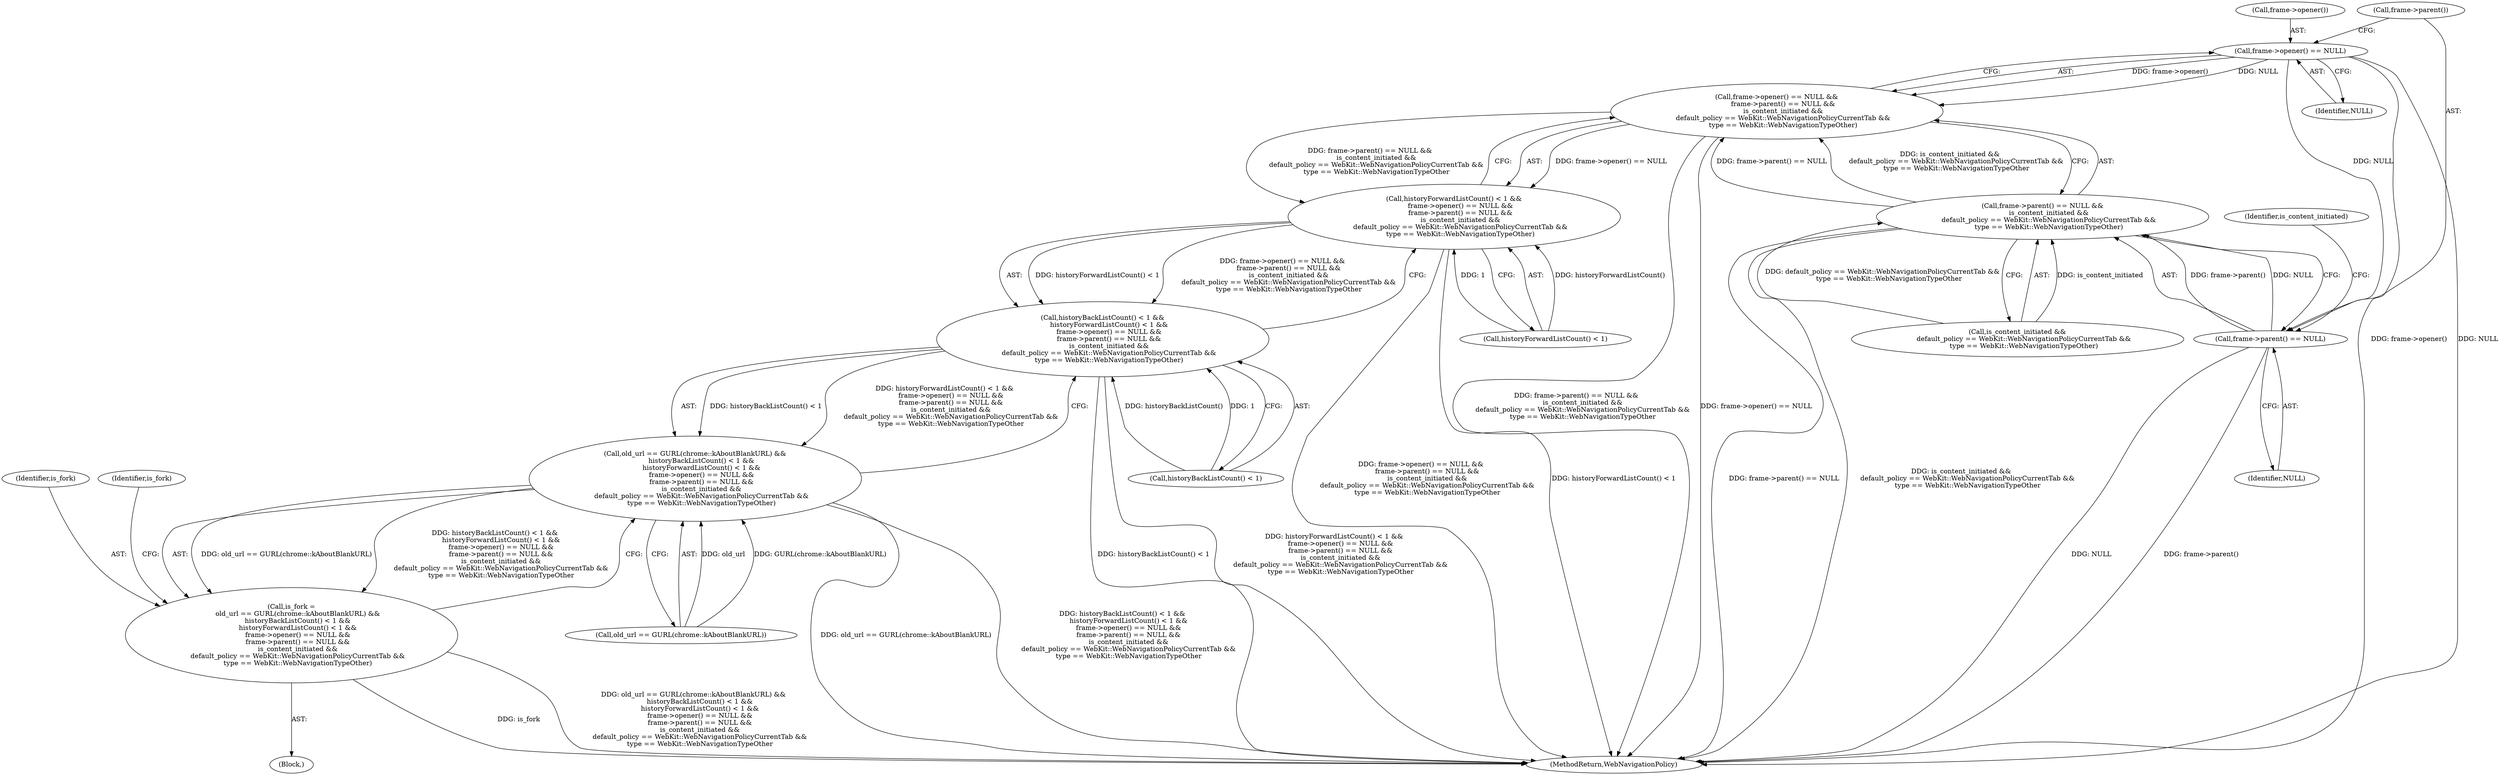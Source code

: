 digraph "0_Chrome_744c2a2d90c3c9a33c818e1ea4b7ccb5010663a0_12@API" {
"1000306" [label="(Call,frame->opener() == NULL)"];
"1000305" [label="(Call,frame->opener() == NULL &&\n      frame->parent() == NULL &&\n      is_content_initiated &&\n      default_policy == WebKit::WebNavigationPolicyCurrentTab &&\n      type == WebKit::WebNavigationTypeOther)"];
"1000301" [label="(Call,historyForwardListCount() < 1 &&\n      frame->opener() == NULL &&\n      frame->parent() == NULL &&\n      is_content_initiated &&\n      default_policy == WebKit::WebNavigationPolicyCurrentTab &&\n      type == WebKit::WebNavigationTypeOther)"];
"1000297" [label="(Call,historyBackListCount() < 1 &&\n      historyForwardListCount() < 1 &&\n      frame->opener() == NULL &&\n      frame->parent() == NULL &&\n      is_content_initiated &&\n      default_policy == WebKit::WebNavigationPolicyCurrentTab &&\n      type == WebKit::WebNavigationTypeOther)"];
"1000292" [label="(Call,old_url == GURL(chrome::kAboutBlankURL) &&\n      historyBackListCount() < 1 &&\n      historyForwardListCount() < 1 &&\n      frame->opener() == NULL &&\n      frame->parent() == NULL &&\n      is_content_initiated &&\n      default_policy == WebKit::WebNavigationPolicyCurrentTab &&\n      type == WebKit::WebNavigationTypeOther)"];
"1000290" [label="(Call,is_fork =\n      old_url == GURL(chrome::kAboutBlankURL) &&\n      historyBackListCount() < 1 &&\n      historyForwardListCount() < 1 &&\n      frame->opener() == NULL &&\n      frame->parent() == NULL &&\n      is_content_initiated &&\n      default_policy == WebKit::WebNavigationPolicyCurrentTab &&\n      type == WebKit::WebNavigationTypeOther)"];
"1000310" [label="(Call,frame->parent() == NULL)"];
"1000309" [label="(Call,frame->parent() == NULL &&\n      is_content_initiated &&\n      default_policy == WebKit::WebNavigationPolicyCurrentTab &&\n      type == WebKit::WebNavigationTypeOther)"];
"1000291" [label="(Identifier,is_fork)"];
"1000313" [label="(Call,is_content_initiated &&\n      default_policy == WebKit::WebNavigationPolicyCurrentTab &&\n      type == WebKit::WebNavigationTypeOther)"];
"1000309" [label="(Call,frame->parent() == NULL &&\n      is_content_initiated &&\n      default_policy == WebKit::WebNavigationPolicyCurrentTab &&\n      type == WebKit::WebNavigationTypeOther)"];
"1000314" [label="(Identifier,is_content_initiated)"];
"1000292" [label="(Call,old_url == GURL(chrome::kAboutBlankURL) &&\n      historyBackListCount() < 1 &&\n      historyForwardListCount() < 1 &&\n      frame->opener() == NULL &&\n      frame->parent() == NULL &&\n      is_content_initiated &&\n      default_policy == WebKit::WebNavigationPolicyCurrentTab &&\n      type == WebKit::WebNavigationTypeOther)"];
"1000311" [label="(Call,frame->parent())"];
"1000126" [label="(Block,)"];
"1000302" [label="(Call,historyForwardListCount() < 1)"];
"1000301" [label="(Call,historyForwardListCount() < 1 &&\n      frame->opener() == NULL &&\n      frame->parent() == NULL &&\n      is_content_initiated &&\n      default_policy == WebKit::WebNavigationPolicyCurrentTab &&\n      type == WebKit::WebNavigationTypeOther)"];
"1000290" [label="(Call,is_fork =\n      old_url == GURL(chrome::kAboutBlankURL) &&\n      historyBackListCount() < 1 &&\n      historyForwardListCount() < 1 &&\n      frame->opener() == NULL &&\n      frame->parent() == NULL &&\n      is_content_initiated &&\n      default_policy == WebKit::WebNavigationPolicyCurrentTab &&\n      type == WebKit::WebNavigationTypeOther)"];
"1000306" [label="(Call,frame->opener() == NULL)"];
"1000323" [label="(Identifier,is_fork)"];
"1000298" [label="(Call,historyBackListCount() < 1)"];
"1000297" [label="(Call,historyBackListCount() < 1 &&\n      historyForwardListCount() < 1 &&\n      frame->opener() == NULL &&\n      frame->parent() == NULL &&\n      is_content_initiated &&\n      default_policy == WebKit::WebNavigationPolicyCurrentTab &&\n      type == WebKit::WebNavigationTypeOther)"];
"1000312" [label="(Identifier,NULL)"];
"1000293" [label="(Call,old_url == GURL(chrome::kAboutBlankURL))"];
"1000308" [label="(Identifier,NULL)"];
"1000305" [label="(Call,frame->opener() == NULL &&\n      frame->parent() == NULL &&\n      is_content_initiated &&\n      default_policy == WebKit::WebNavigationPolicyCurrentTab &&\n      type == WebKit::WebNavigationTypeOther)"];
"1000334" [label="(MethodReturn,WebNavigationPolicy)"];
"1000307" [label="(Call,frame->opener())"];
"1000310" [label="(Call,frame->parent() == NULL)"];
"1000306" -> "1000305"  [label="AST: "];
"1000306" -> "1000308"  [label="CFG: "];
"1000307" -> "1000306"  [label="AST: "];
"1000308" -> "1000306"  [label="AST: "];
"1000311" -> "1000306"  [label="CFG: "];
"1000305" -> "1000306"  [label="CFG: "];
"1000306" -> "1000334"  [label="DDG: frame->opener()"];
"1000306" -> "1000334"  [label="DDG: NULL"];
"1000306" -> "1000305"  [label="DDG: frame->opener()"];
"1000306" -> "1000305"  [label="DDG: NULL"];
"1000306" -> "1000310"  [label="DDG: NULL"];
"1000305" -> "1000301"  [label="AST: "];
"1000305" -> "1000309"  [label="CFG: "];
"1000309" -> "1000305"  [label="AST: "];
"1000301" -> "1000305"  [label="CFG: "];
"1000305" -> "1000334"  [label="DDG: frame->parent() == NULL &&\n      is_content_initiated &&\n      default_policy == WebKit::WebNavigationPolicyCurrentTab &&\n      type == WebKit::WebNavigationTypeOther"];
"1000305" -> "1000334"  [label="DDG: frame->opener() == NULL"];
"1000305" -> "1000301"  [label="DDG: frame->opener() == NULL"];
"1000305" -> "1000301"  [label="DDG: frame->parent() == NULL &&\n      is_content_initiated &&\n      default_policy == WebKit::WebNavigationPolicyCurrentTab &&\n      type == WebKit::WebNavigationTypeOther"];
"1000309" -> "1000305"  [label="DDG: frame->parent() == NULL"];
"1000309" -> "1000305"  [label="DDG: is_content_initiated &&\n      default_policy == WebKit::WebNavigationPolicyCurrentTab &&\n      type == WebKit::WebNavigationTypeOther"];
"1000301" -> "1000297"  [label="AST: "];
"1000301" -> "1000302"  [label="CFG: "];
"1000302" -> "1000301"  [label="AST: "];
"1000297" -> "1000301"  [label="CFG: "];
"1000301" -> "1000334"  [label="DDG: frame->opener() == NULL &&\n      frame->parent() == NULL &&\n      is_content_initiated &&\n      default_policy == WebKit::WebNavigationPolicyCurrentTab &&\n      type == WebKit::WebNavigationTypeOther"];
"1000301" -> "1000334"  [label="DDG: historyForwardListCount() < 1"];
"1000301" -> "1000297"  [label="DDG: historyForwardListCount() < 1"];
"1000301" -> "1000297"  [label="DDG: frame->opener() == NULL &&\n      frame->parent() == NULL &&\n      is_content_initiated &&\n      default_policy == WebKit::WebNavigationPolicyCurrentTab &&\n      type == WebKit::WebNavigationTypeOther"];
"1000302" -> "1000301"  [label="DDG: historyForwardListCount()"];
"1000302" -> "1000301"  [label="DDG: 1"];
"1000297" -> "1000292"  [label="AST: "];
"1000297" -> "1000298"  [label="CFG: "];
"1000298" -> "1000297"  [label="AST: "];
"1000292" -> "1000297"  [label="CFG: "];
"1000297" -> "1000334"  [label="DDG: historyBackListCount() < 1"];
"1000297" -> "1000334"  [label="DDG: historyForwardListCount() < 1 &&\n      frame->opener() == NULL &&\n      frame->parent() == NULL &&\n      is_content_initiated &&\n      default_policy == WebKit::WebNavigationPolicyCurrentTab &&\n      type == WebKit::WebNavigationTypeOther"];
"1000297" -> "1000292"  [label="DDG: historyBackListCount() < 1"];
"1000297" -> "1000292"  [label="DDG: historyForwardListCount() < 1 &&\n      frame->opener() == NULL &&\n      frame->parent() == NULL &&\n      is_content_initiated &&\n      default_policy == WebKit::WebNavigationPolicyCurrentTab &&\n      type == WebKit::WebNavigationTypeOther"];
"1000298" -> "1000297"  [label="DDG: historyBackListCount()"];
"1000298" -> "1000297"  [label="DDG: 1"];
"1000292" -> "1000290"  [label="AST: "];
"1000292" -> "1000293"  [label="CFG: "];
"1000293" -> "1000292"  [label="AST: "];
"1000290" -> "1000292"  [label="CFG: "];
"1000292" -> "1000334"  [label="DDG: old_url == GURL(chrome::kAboutBlankURL)"];
"1000292" -> "1000334"  [label="DDG: historyBackListCount() < 1 &&\n      historyForwardListCount() < 1 &&\n      frame->opener() == NULL &&\n      frame->parent() == NULL &&\n      is_content_initiated &&\n      default_policy == WebKit::WebNavigationPolicyCurrentTab &&\n      type == WebKit::WebNavigationTypeOther"];
"1000292" -> "1000290"  [label="DDG: old_url == GURL(chrome::kAboutBlankURL)"];
"1000292" -> "1000290"  [label="DDG: historyBackListCount() < 1 &&\n      historyForwardListCount() < 1 &&\n      frame->opener() == NULL &&\n      frame->parent() == NULL &&\n      is_content_initiated &&\n      default_policy == WebKit::WebNavigationPolicyCurrentTab &&\n      type == WebKit::WebNavigationTypeOther"];
"1000293" -> "1000292"  [label="DDG: old_url"];
"1000293" -> "1000292"  [label="DDG: GURL(chrome::kAboutBlankURL)"];
"1000290" -> "1000126"  [label="AST: "];
"1000291" -> "1000290"  [label="AST: "];
"1000323" -> "1000290"  [label="CFG: "];
"1000290" -> "1000334"  [label="DDG: is_fork"];
"1000290" -> "1000334"  [label="DDG: old_url == GURL(chrome::kAboutBlankURL) &&\n      historyBackListCount() < 1 &&\n      historyForwardListCount() < 1 &&\n      frame->opener() == NULL &&\n      frame->parent() == NULL &&\n      is_content_initiated &&\n      default_policy == WebKit::WebNavigationPolicyCurrentTab &&\n      type == WebKit::WebNavigationTypeOther"];
"1000310" -> "1000309"  [label="AST: "];
"1000310" -> "1000312"  [label="CFG: "];
"1000311" -> "1000310"  [label="AST: "];
"1000312" -> "1000310"  [label="AST: "];
"1000314" -> "1000310"  [label="CFG: "];
"1000309" -> "1000310"  [label="CFG: "];
"1000310" -> "1000334"  [label="DDG: NULL"];
"1000310" -> "1000334"  [label="DDG: frame->parent()"];
"1000310" -> "1000309"  [label="DDG: frame->parent()"];
"1000310" -> "1000309"  [label="DDG: NULL"];
"1000309" -> "1000313"  [label="CFG: "];
"1000313" -> "1000309"  [label="AST: "];
"1000309" -> "1000334"  [label="DDG: frame->parent() == NULL"];
"1000309" -> "1000334"  [label="DDG: is_content_initiated &&\n      default_policy == WebKit::WebNavigationPolicyCurrentTab &&\n      type == WebKit::WebNavigationTypeOther"];
"1000313" -> "1000309"  [label="DDG: is_content_initiated"];
"1000313" -> "1000309"  [label="DDG: default_policy == WebKit::WebNavigationPolicyCurrentTab &&\n      type == WebKit::WebNavigationTypeOther"];
}
